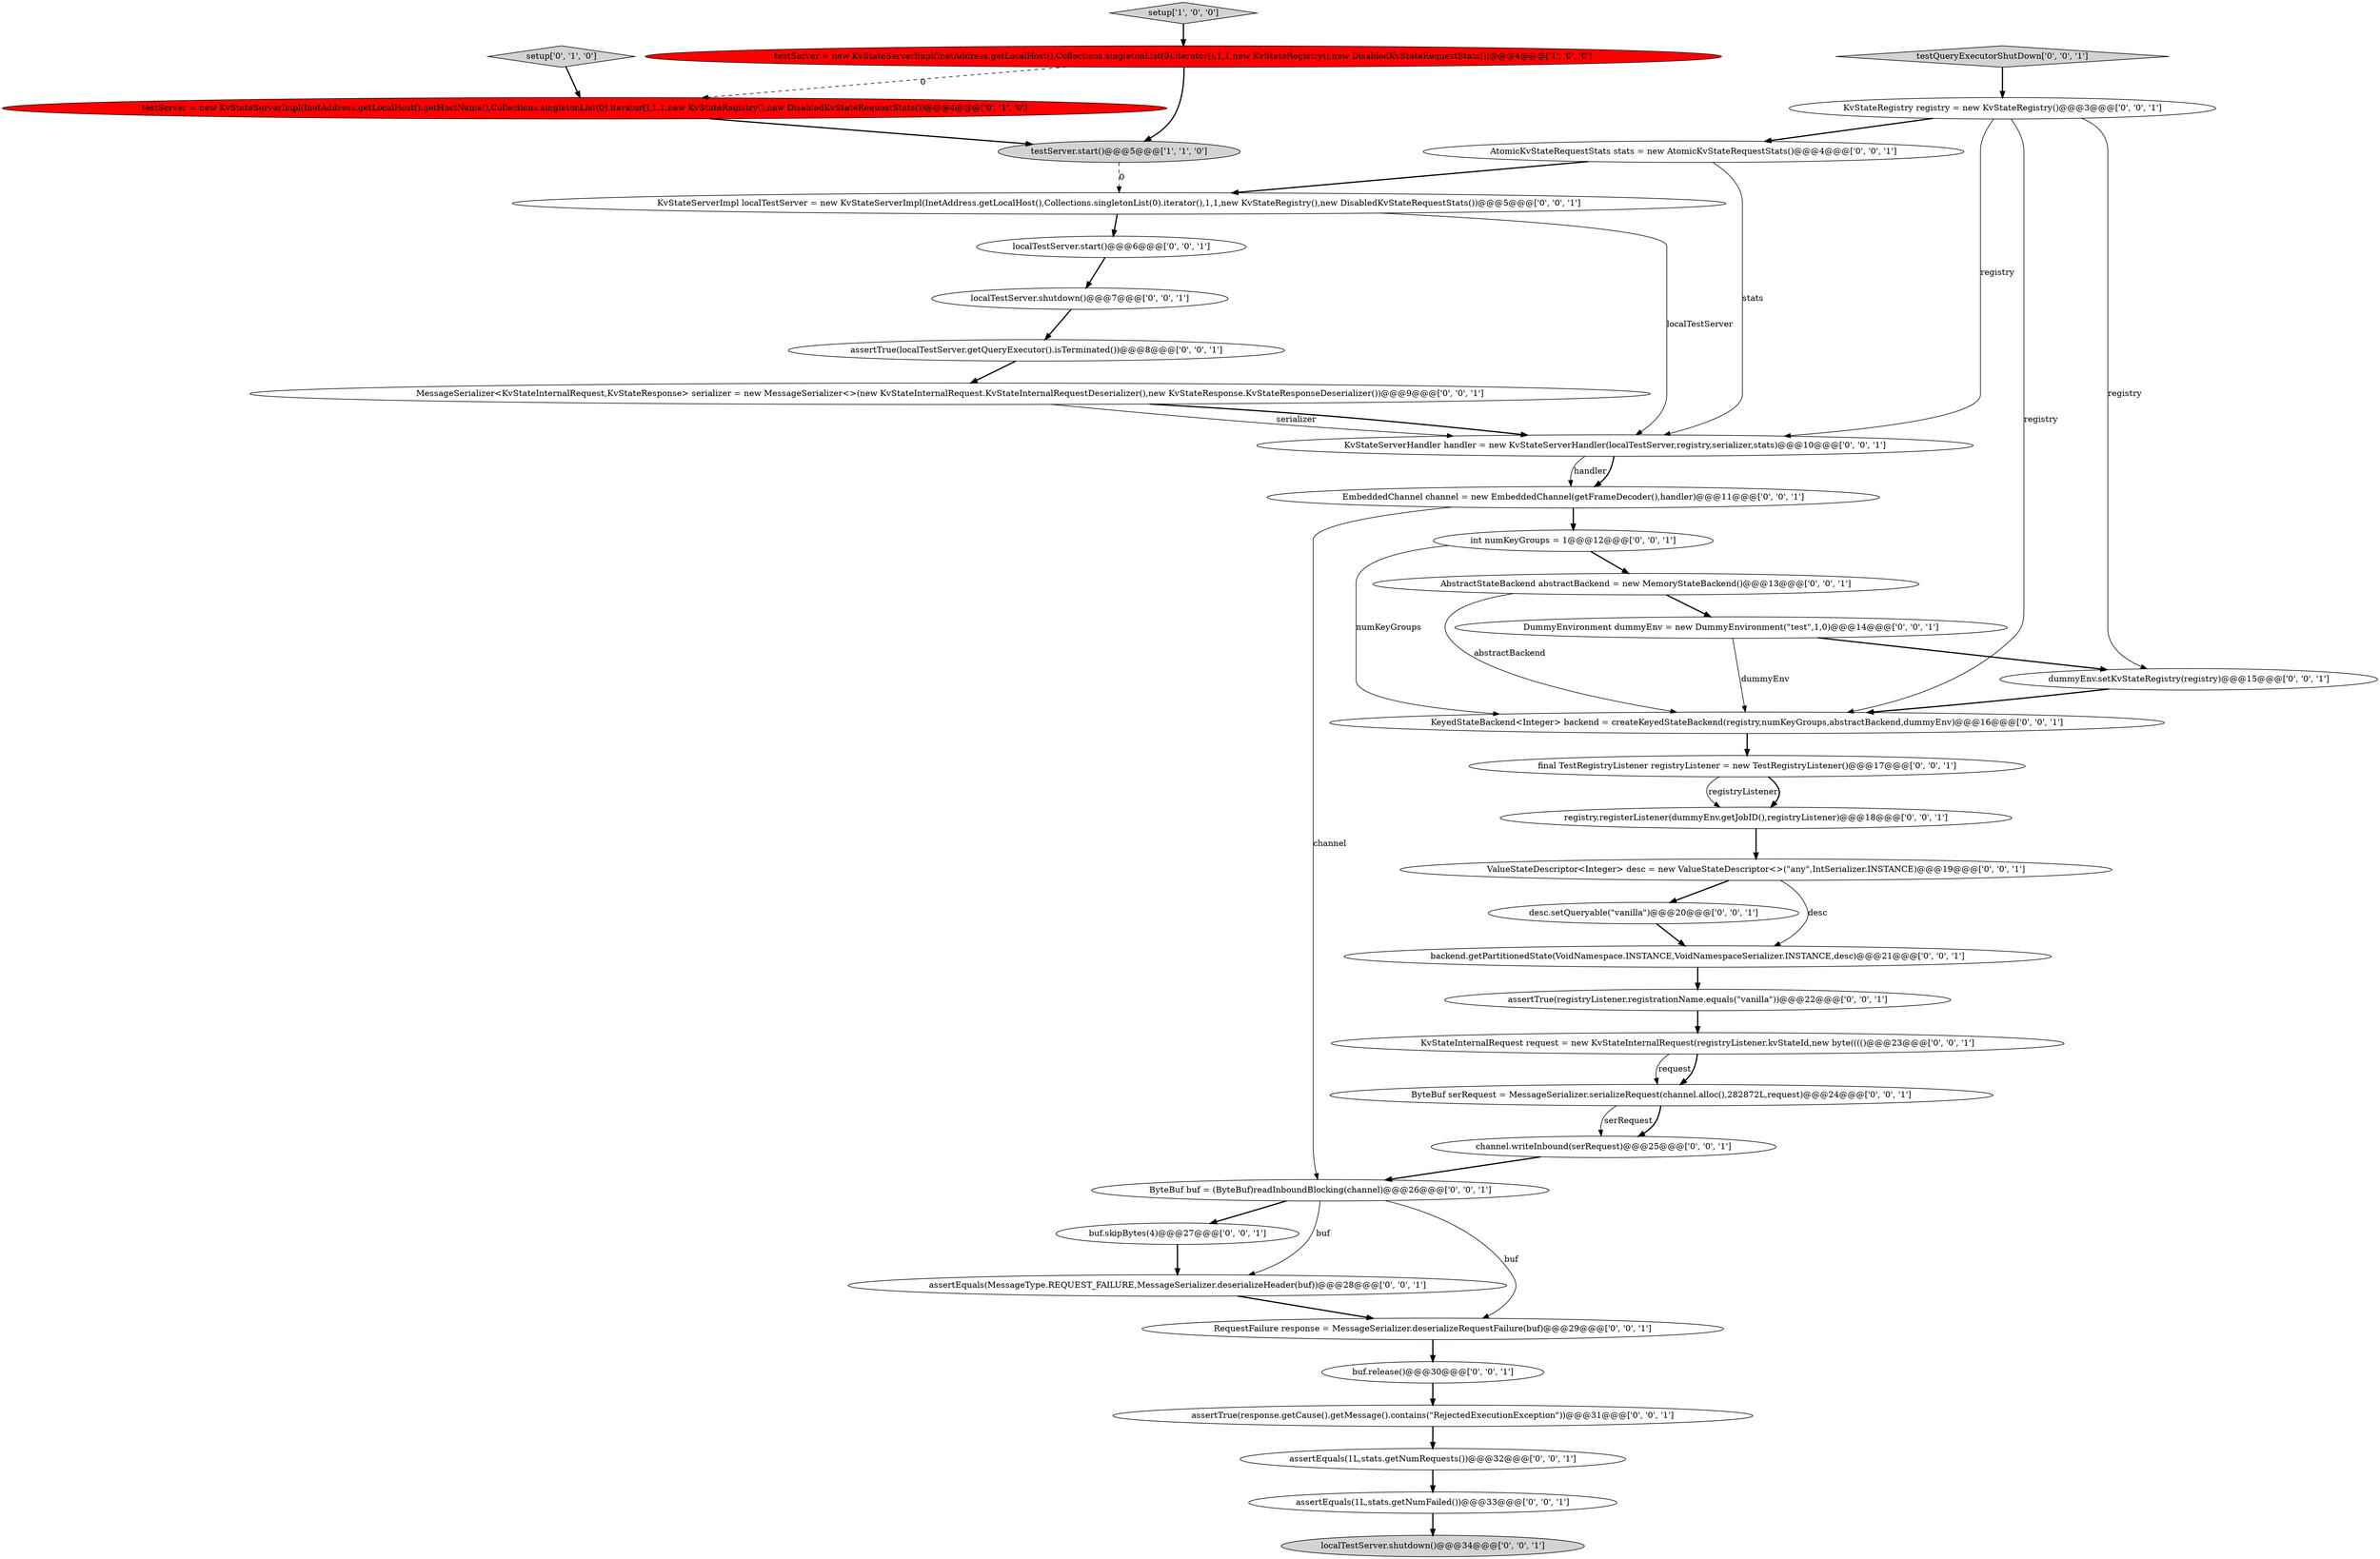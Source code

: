 digraph {
22 [style = filled, label = "dummyEnv.setKvStateRegistry(registry)@@@15@@@['0', '0', '1']", fillcolor = white, shape = ellipse image = "AAA0AAABBB3BBB"];
28 [style = filled, label = "MessageSerializer<KvStateInternalRequest,KvStateResponse> serializer = new MessageSerializer<>(new KvStateInternalRequest.KvStateInternalRequestDeserializer(),new KvStateResponse.KvStateResponseDeserializer())@@@9@@@['0', '0', '1']", fillcolor = white, shape = ellipse image = "AAA0AAABBB3BBB"];
35 [style = filled, label = "localTestServer.start()@@@6@@@['0', '0', '1']", fillcolor = white, shape = ellipse image = "AAA0AAABBB3BBB"];
13 [style = filled, label = "testQueryExecutorShutDown['0', '0', '1']", fillcolor = lightgray, shape = diamond image = "AAA0AAABBB3BBB"];
29 [style = filled, label = "desc.setQueryable(\"vanilla\")@@@20@@@['0', '0', '1']", fillcolor = white, shape = ellipse image = "AAA0AAABBB3BBB"];
12 [style = filled, label = "buf.skipBytes(4)@@@27@@@['0', '0', '1']", fillcolor = white, shape = ellipse image = "AAA0AAABBB3BBB"];
11 [style = filled, label = "buf.release()@@@30@@@['0', '0', '1']", fillcolor = white, shape = ellipse image = "AAA0AAABBB3BBB"];
32 [style = filled, label = "ValueStateDescriptor<Integer> desc = new ValueStateDescriptor<>(\"any\",IntSerializer.INSTANCE)@@@19@@@['0', '0', '1']", fillcolor = white, shape = ellipse image = "AAA0AAABBB3BBB"];
31 [style = filled, label = "KvStateServerHandler handler = new KvStateServerHandler(localTestServer,registry,serializer,stats)@@@10@@@['0', '0', '1']", fillcolor = white, shape = ellipse image = "AAA0AAABBB3BBB"];
20 [style = filled, label = "assertEquals(1L,stats.getNumRequests())@@@32@@@['0', '0', '1']", fillcolor = white, shape = ellipse image = "AAA0AAABBB3BBB"];
27 [style = filled, label = "assertEquals(MessageType.REQUEST_FAILURE,MessageSerializer.deserializeHeader(buf))@@@28@@@['0', '0', '1']", fillcolor = white, shape = ellipse image = "AAA0AAABBB3BBB"];
7 [style = filled, label = "backend.getPartitionedState(VoidNamespace.INSTANCE,VoidNamespaceSerializer.INSTANCE,desc)@@@21@@@['0', '0', '1']", fillcolor = white, shape = ellipse image = "AAA0AAABBB3BBB"];
34 [style = filled, label = "KvStateRegistry registry = new KvStateRegistry()@@@3@@@['0', '0', '1']", fillcolor = white, shape = ellipse image = "AAA0AAABBB3BBB"];
5 [style = filled, label = "KvStateInternalRequest request = new KvStateInternalRequest(registryListener.kvStateId,new byte(((()@@@23@@@['0', '0', '1']", fillcolor = white, shape = ellipse image = "AAA0AAABBB3BBB"];
16 [style = filled, label = "KeyedStateBackend<Integer> backend = createKeyedStateBackend(registry,numKeyGroups,abstractBackend,dummyEnv)@@@16@@@['0', '0', '1']", fillcolor = white, shape = ellipse image = "AAA0AAABBB3BBB"];
17 [style = filled, label = "channel.writeInbound(serRequest)@@@25@@@['0', '0', '1']", fillcolor = white, shape = ellipse image = "AAA0AAABBB3BBB"];
18 [style = filled, label = "assertTrue(localTestServer.getQueryExecutor().isTerminated())@@@8@@@['0', '0', '1']", fillcolor = white, shape = ellipse image = "AAA0AAABBB3BBB"];
24 [style = filled, label = "DummyEnvironment dummyEnv = new DummyEnvironment(\"test\",1,0)@@@14@@@['0', '0', '1']", fillcolor = white, shape = ellipse image = "AAA0AAABBB3BBB"];
36 [style = filled, label = "ByteBuf serRequest = MessageSerializer.serializeRequest(channel.alloc(),282872L,request)@@@24@@@['0', '0', '1']", fillcolor = white, shape = ellipse image = "AAA0AAABBB3BBB"];
21 [style = filled, label = "assertEquals(1L,stats.getNumFailed())@@@33@@@['0', '0', '1']", fillcolor = white, shape = ellipse image = "AAA0AAABBB3BBB"];
10 [style = filled, label = "EmbeddedChannel channel = new EmbeddedChannel(getFrameDecoder(),handler)@@@11@@@['0', '0', '1']", fillcolor = white, shape = ellipse image = "AAA0AAABBB3BBB"];
1 [style = filled, label = "setup['1', '0', '0']", fillcolor = lightgray, shape = diamond image = "AAA0AAABBB1BBB"];
3 [style = filled, label = "setup['0', '1', '0']", fillcolor = lightgray, shape = diamond image = "AAA0AAABBB2BBB"];
0 [style = filled, label = "testServer = new KvStateServerImpl(InetAddress.getLocalHost(),Collections.singletonList(0).iterator(),1,1,new KvStateRegistry(),new DisabledKvStateRequestStats())@@@4@@@['1', '0', '0']", fillcolor = red, shape = ellipse image = "AAA1AAABBB1BBB"];
2 [style = filled, label = "testServer.start()@@@5@@@['1', '1', '0']", fillcolor = lightgray, shape = ellipse image = "AAA0AAABBB1BBB"];
23 [style = filled, label = "ByteBuf buf = (ByteBuf)readInboundBlocking(channel)@@@26@@@['0', '0', '1']", fillcolor = white, shape = ellipse image = "AAA0AAABBB3BBB"];
26 [style = filled, label = "final TestRegistryListener registryListener = new TestRegistryListener()@@@17@@@['0', '0', '1']", fillcolor = white, shape = ellipse image = "AAA0AAABBB3BBB"];
15 [style = filled, label = "KvStateServerImpl localTestServer = new KvStateServerImpl(InetAddress.getLocalHost(),Collections.singletonList(0).iterator(),1,1,new KvStateRegistry(),new DisabledKvStateRequestStats())@@@5@@@['0', '0', '1']", fillcolor = white, shape = ellipse image = "AAA0AAABBB3BBB"];
14 [style = filled, label = "localTestServer.shutdown()@@@34@@@['0', '0', '1']", fillcolor = lightgray, shape = ellipse image = "AAA0AAABBB3BBB"];
19 [style = filled, label = "RequestFailure response = MessageSerializer.deserializeRequestFailure(buf)@@@29@@@['0', '0', '1']", fillcolor = white, shape = ellipse image = "AAA0AAABBB3BBB"];
33 [style = filled, label = "registry.registerListener(dummyEnv.getJobID(),registryListener)@@@18@@@['0', '0', '1']", fillcolor = white, shape = ellipse image = "AAA0AAABBB3BBB"];
4 [style = filled, label = "testServer = new KvStateServerImpl(InetAddress.getLocalHost().getHostName(),Collections.singletonList(0).iterator(),1,1,new KvStateRegistry(),new DisabledKvStateRequestStats())@@@4@@@['0', '1', '0']", fillcolor = red, shape = ellipse image = "AAA1AAABBB2BBB"];
9 [style = filled, label = "localTestServer.shutdown()@@@7@@@['0', '0', '1']", fillcolor = white, shape = ellipse image = "AAA0AAABBB3BBB"];
25 [style = filled, label = "AbstractStateBackend abstractBackend = new MemoryStateBackend()@@@13@@@['0', '0', '1']", fillcolor = white, shape = ellipse image = "AAA0AAABBB3BBB"];
8 [style = filled, label = "int numKeyGroups = 1@@@12@@@['0', '0', '1']", fillcolor = white, shape = ellipse image = "AAA0AAABBB3BBB"];
6 [style = filled, label = "assertTrue(registryListener.registrationName.equals(\"vanilla\"))@@@22@@@['0', '0', '1']", fillcolor = white, shape = ellipse image = "AAA0AAABBB3BBB"];
30 [style = filled, label = "AtomicKvStateRequestStats stats = new AtomicKvStateRequestStats()@@@4@@@['0', '0', '1']", fillcolor = white, shape = ellipse image = "AAA0AAABBB3BBB"];
37 [style = filled, label = "assertTrue(response.getCause().getMessage().contains(\"RejectedExecutionException\"))@@@31@@@['0', '0', '1']", fillcolor = white, shape = ellipse image = "AAA0AAABBB3BBB"];
34->16 [style = solid, label="registry"];
31->10 [style = solid, label="handler"];
13->34 [style = bold, label=""];
24->16 [style = solid, label="dummyEnv"];
22->16 [style = bold, label=""];
35->9 [style = bold, label=""];
36->17 [style = solid, label="serRequest"];
28->31 [style = bold, label=""];
0->2 [style = bold, label=""];
25->16 [style = solid, label="abstractBackend"];
16->26 [style = bold, label=""];
37->20 [style = bold, label=""];
11->37 [style = bold, label=""];
5->36 [style = solid, label="request"];
19->11 [style = bold, label=""];
0->4 [style = dashed, label="0"];
34->22 [style = solid, label="registry"];
1->0 [style = bold, label=""];
4->2 [style = bold, label=""];
23->27 [style = solid, label="buf"];
24->22 [style = bold, label=""];
3->4 [style = bold, label=""];
34->30 [style = bold, label=""];
18->28 [style = bold, label=""];
17->23 [style = bold, label=""];
15->35 [style = bold, label=""];
30->31 [style = solid, label="stats"];
26->33 [style = solid, label="registryListener"];
8->16 [style = solid, label="numKeyGroups"];
2->15 [style = dashed, label="0"];
32->29 [style = bold, label=""];
20->21 [style = bold, label=""];
23->19 [style = solid, label="buf"];
25->24 [style = bold, label=""];
6->5 [style = bold, label=""];
9->18 [style = bold, label=""];
10->23 [style = solid, label="channel"];
10->8 [style = bold, label=""];
31->10 [style = bold, label=""];
15->31 [style = solid, label="localTestServer"];
28->31 [style = solid, label="serializer"];
7->6 [style = bold, label=""];
34->31 [style = solid, label="registry"];
29->7 [style = bold, label=""];
33->32 [style = bold, label=""];
23->12 [style = bold, label=""];
27->19 [style = bold, label=""];
36->17 [style = bold, label=""];
32->7 [style = solid, label="desc"];
26->33 [style = bold, label=""];
5->36 [style = bold, label=""];
8->25 [style = bold, label=""];
12->27 [style = bold, label=""];
30->15 [style = bold, label=""];
21->14 [style = bold, label=""];
}

